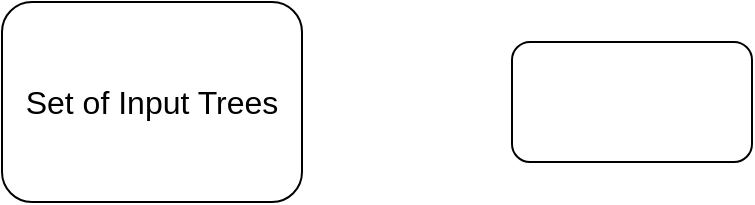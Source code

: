 <mxfile version="24.0.5" type="github">
  <diagram name="Page-1" id="VOycTrp6NL82KfrBGyco">
    <mxGraphModel dx="1378" dy="793" grid="1" gridSize="10" guides="1" tooltips="1" connect="1" arrows="1" fold="1" page="1" pageScale="1" pageWidth="850" pageHeight="1100" math="0" shadow="0">
      <root>
        <mxCell id="0" />
        <mxCell id="1" parent="0" />
        <mxCell id="lF6-vBymlAFP9dHWC2Mi-1" value="&lt;font style=&quot;font-size: 16px;&quot;&gt;Set of Input Trees&lt;/font&gt;" style="rounded=1;whiteSpace=wrap;html=1;" vertex="1" parent="1">
          <mxGeometry x="110" y="130" width="150" height="100" as="geometry" />
        </mxCell>
        <mxCell id="lF6-vBymlAFP9dHWC2Mi-2" value="" style="rounded=1;whiteSpace=wrap;html=1;" vertex="1" parent="1">
          <mxGeometry x="365" y="150" width="120" height="60" as="geometry" />
        </mxCell>
      </root>
    </mxGraphModel>
  </diagram>
</mxfile>
